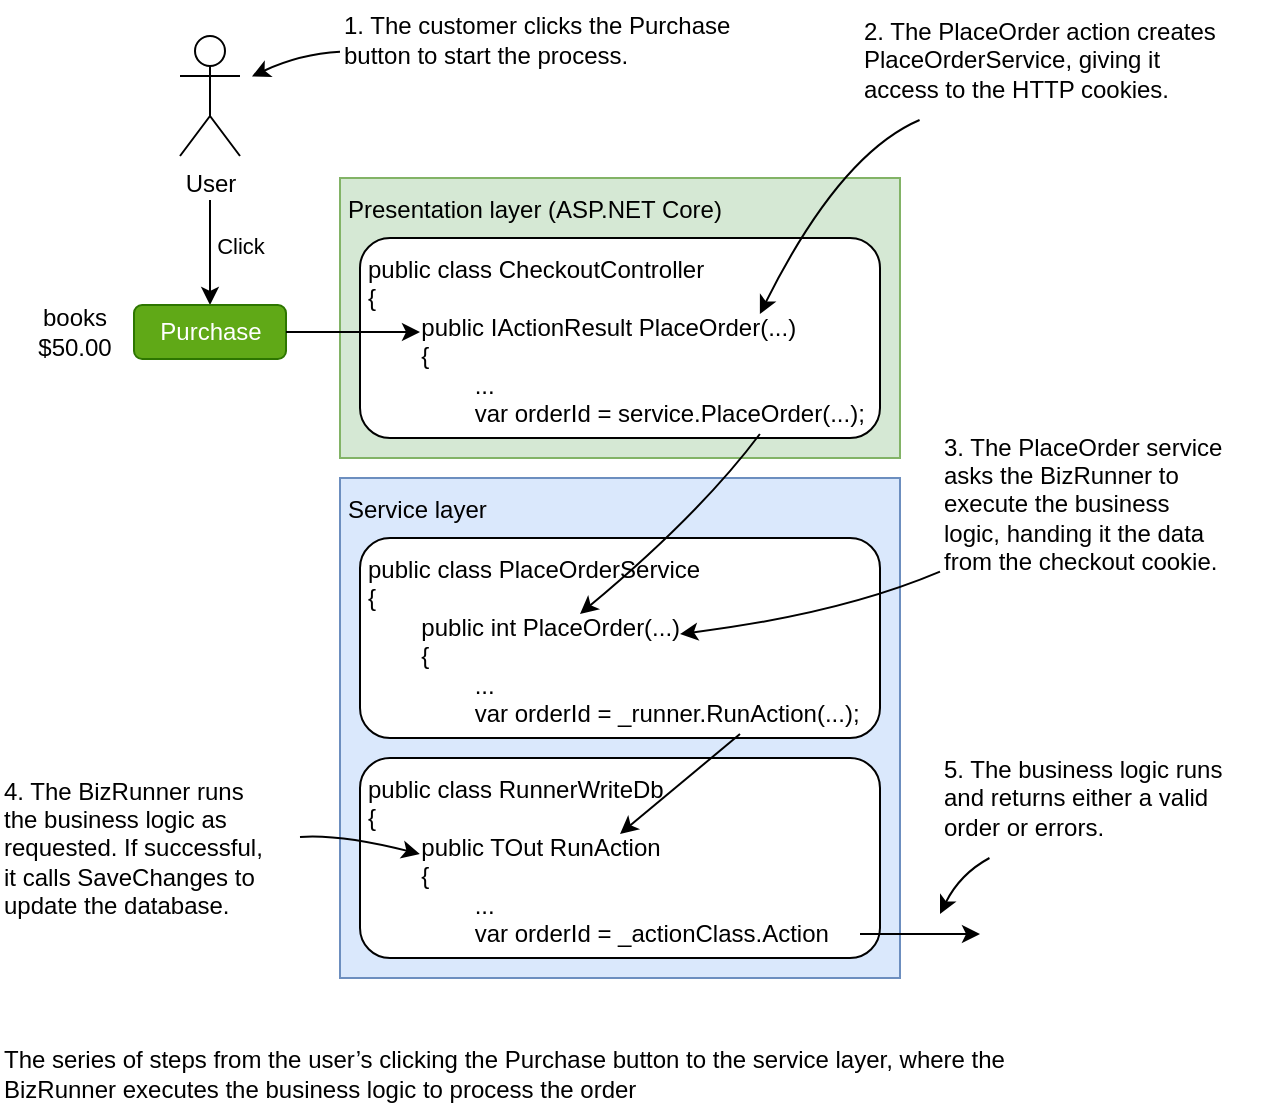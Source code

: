 <mxfile version="20.7.4" type="device"><diagram id="ahAyE9eUKxN_0jiChCt0" name="Sayfa -1"><mxGraphModel dx="703" dy="1286" grid="1" gridSize="10" guides="1" tooltips="1" connect="1" arrows="1" fold="1" page="1" pageScale="1" pageWidth="827" pageHeight="1169" math="0" shadow="0"><root><mxCell id="0"/><mxCell id="1" parent="0"/><mxCell id="cfnF7gpUmu4Gabu-ahkE-12" value="" style="endArrow=classic;html=1;rounded=0;targetPerimeterSpacing=0;sourcePerimeterSpacing=22;" edge="1" parent="1" source="cfnF7gpUmu4Gabu-ahkE-9" target="cfnF7gpUmu4Gabu-ahkE-11"><mxGeometry width="50" height="50" relative="1" as="geometry"><mxPoint x="115" y="131" as="sourcePoint"/><mxPoint x="80" y="261" as="targetPoint"/></mxGeometry></mxCell><mxCell id="cfnF7gpUmu4Gabu-ahkE-13" value="Click" style="edgeLabel;html=1;align=center;verticalAlign=middle;resizable=0;points=[];" vertex="1" connectable="0" parent="cfnF7gpUmu4Gabu-ahkE-12"><mxGeometry x="-0.391" relative="1" as="geometry"><mxPoint x="15" y="7" as="offset"/></mxGeometry></mxCell><mxCell id="cfnF7gpUmu4Gabu-ahkE-2" value="Presentation layer (ASP.NET Core)" style="rounded=0;whiteSpace=wrap;html=1;verticalAlign=top;align=left;fillColor=#d5e8d4;strokeColor=#82b366;spacingTop=2;spacingLeft=2;spacingBottom=2;spacingRight=2;" vertex="1" parent="1"><mxGeometry x="180" y="122" width="280" height="140" as="geometry"/></mxCell><mxCell id="cfnF7gpUmu4Gabu-ahkE-3" value="&lt;div&gt;public class CheckoutController&lt;/div&gt;&lt;div&gt;{&lt;/div&gt;&lt;div&gt;&lt;span style=&quot;&quot;&gt;&#9;&lt;/span&gt;&lt;span style=&quot;white-space: pre;&quot;&gt;&#9;&lt;/span&gt;public IActionResult PlaceOrder(...)&lt;/div&gt;&lt;div&gt;&lt;span style=&quot;&quot;&gt;&#9;&lt;/span&gt;&lt;span style=&quot;white-space: pre;&quot;&gt;&#9;&lt;/span&gt;{&lt;/div&gt;&lt;div&gt;&lt;span style=&quot;&quot;&gt;&#9;&#9;&lt;/span&gt;&lt;span style=&quot;white-space: pre;&quot;&gt;&#9;&lt;/span&gt;&lt;span style=&quot;white-space: pre;&quot;&gt;&#9;&lt;/span&gt;...&lt;/div&gt;&lt;div&gt;&lt;span style=&quot;&quot;&gt;&#9;&#9;&lt;/span&gt;&lt;span style=&quot;white-space: pre;&quot;&gt;&#9;&lt;/span&gt;&lt;span style=&quot;white-space: pre;&quot;&gt;&#9;&lt;/span&gt;var orderId = service.PlaceOrder(...);&lt;/div&gt;" style="rounded=1;whiteSpace=wrap;html=1;align=left;verticalAlign=top;spacingTop=2;spacingLeft=2;spacingBottom=2;spacingRight=2;" vertex="1" parent="1"><mxGeometry x="190" y="152" width="260" height="100" as="geometry"/></mxCell><mxCell id="cfnF7gpUmu4Gabu-ahkE-6" value="Service layer" style="rounded=0;whiteSpace=wrap;html=1;verticalAlign=top;align=left;fillColor=#dae8fc;strokeColor=#6c8ebf;spacingTop=2;spacingLeft=2;spacingBottom=2;spacingRight=2;" vertex="1" parent="1"><mxGeometry x="180" y="272" width="280" height="250" as="geometry"/></mxCell><mxCell id="cfnF7gpUmu4Gabu-ahkE-7" value="&lt;div&gt;public class PlaceOrderService&lt;/div&gt;&lt;div&gt;{&lt;/div&gt;&lt;div&gt;&lt;span style=&quot;white-space: pre;&quot;&gt;&#9;&lt;/span&gt;public int PlaceOrder(...)&lt;/div&gt;&lt;div&gt;&lt;span style=&quot;white-space: pre;&quot;&gt;&#9;&lt;/span&gt;{&lt;/div&gt;&lt;div&gt;&lt;span style=&quot;white-space: pre;&quot;&gt;&#9;&lt;/span&gt;&lt;span style=&quot;white-space: pre;&quot;&gt;&#9;&lt;/span&gt;...&lt;/div&gt;&lt;div&gt;&lt;span style=&quot;white-space: pre;&quot;&gt;&#9;&lt;/span&gt;&lt;span style=&quot;white-space: pre;&quot;&gt;&#9;&lt;/span&gt;var orderId = _runner.RunAction(...);&lt;/div&gt;" style="rounded=1;whiteSpace=wrap;html=1;align=left;verticalAlign=top;spacingTop=2;spacingLeft=2;spacingBottom=2;spacingRight=2;" vertex="1" parent="1"><mxGeometry x="190" y="302" width="260" height="100" as="geometry"/></mxCell><mxCell id="cfnF7gpUmu4Gabu-ahkE-8" value="public class RunnerWriteDb&lt;br&gt;{&lt;br&gt;&lt;span style=&quot;white-space: pre;&quot;&gt;&#9;&lt;/span&gt;public TOut RunAction&lt;br&gt;&lt;span style=&quot;white-space: pre;&quot;&gt;&#9;&lt;/span&gt;{&lt;br&gt;&lt;span style=&quot;white-space: pre;&quot;&gt;&#9;&lt;/span&gt;&lt;span style=&quot;white-space: pre;&quot;&gt;&#9;&lt;/span&gt;...&lt;br&gt;&lt;span style=&quot;white-space: pre;&quot;&gt;&#9;&lt;/span&gt;&lt;span style=&quot;white-space: pre;&quot;&gt;&#9;&lt;/span&gt;var orderId = _actionClass.Action" style="rounded=1;whiteSpace=wrap;html=1;align=left;verticalAlign=top;spacingTop=2;spacingLeft=2;spacingBottom=2;spacingRight=2;" vertex="1" parent="1"><mxGeometry x="190" y="412" width="260" height="100" as="geometry"/></mxCell><mxCell id="cfnF7gpUmu4Gabu-ahkE-10" value="books&lt;br&gt;$50.00" style="text;html=1;align=center;verticalAlign=middle;resizable=0;points=[];autosize=1;strokeColor=none;fillColor=none;" vertex="1" parent="1"><mxGeometry x="17" y="179" width="60" height="40" as="geometry"/></mxCell><mxCell id="cfnF7gpUmu4Gabu-ahkE-11" value="Purchase" style="rounded=1;fillColor=#60a917;strokeColor=#2D7600;html=1;align=center;verticalAlign=middle;fontStyle=0;fontSize=12;sketch=0;fontColor=#ffffff;" vertex="1" parent="1"><mxGeometry x="77" y="185.5" width="76" height="27" as="geometry"/></mxCell><mxCell id="cfnF7gpUmu4Gabu-ahkE-9" value="User" style="shape=umlActor;verticalLabelPosition=bottom;verticalAlign=top;html=1;outlineConnect=0;" vertex="1" parent="1"><mxGeometry x="100" y="51" width="30" height="60" as="geometry"/></mxCell><mxCell id="cfnF7gpUmu4Gabu-ahkE-14" value="" style="endArrow=classic;html=1;rounded=0;sourcePerimeterSpacing=0;targetPerimeterSpacing=0;" edge="1" parent="1" source="cfnF7gpUmu4Gabu-ahkE-11"><mxGeometry width="50" height="50" relative="1" as="geometry"><mxPoint x="150" y="331" as="sourcePoint"/><mxPoint x="220" y="199" as="targetPoint"/></mxGeometry></mxCell><mxCell id="cfnF7gpUmu4Gabu-ahkE-15" value="&lt;div&gt;1. The customer clicks the Purchase&lt;/div&gt;&lt;div&gt;button to start the process.&lt;/div&gt;" style="text;html=1;align=left;verticalAlign=middle;resizable=0;points=[];autosize=1;strokeColor=none;fillColor=none;" vertex="1" parent="1"><mxGeometry x="180" y="33" width="220" height="40" as="geometry"/></mxCell><mxCell id="cfnF7gpUmu4Gabu-ahkE-16" value="&lt;div&gt;2. The PlaceOrder action creates&lt;/div&gt;&lt;div&gt;PlaceOrderService, giving it&lt;/div&gt;&lt;div style=&quot;&quot;&gt;access to the HTTP cookies.&lt;/div&gt;" style="text;html=1;align=left;verticalAlign=middle;resizable=0;points=[];autosize=1;strokeColor=none;fillColor=none;" vertex="1" parent="1"><mxGeometry x="440" y="33" width="200" height="60" as="geometry"/></mxCell><mxCell id="cfnF7gpUmu4Gabu-ahkE-17" value="&lt;div&gt;3. The PlaceOrder service&lt;/div&gt;&lt;div&gt;asks the BizRunner to&lt;/div&gt;&lt;div&gt;execute the business&lt;/div&gt;&lt;div&gt;logic, handing it the data&lt;/div&gt;&lt;div&gt;from the checkout cookie.&lt;/div&gt;" style="text;html=1;align=left;verticalAlign=middle;resizable=0;points=[];autosize=1;strokeColor=none;fillColor=none;" vertex="1" parent="1"><mxGeometry x="480" y="240" width="160" height="90" as="geometry"/></mxCell><mxCell id="cfnF7gpUmu4Gabu-ahkE-18" value="&lt;div&gt;5. The business logic runs&lt;/div&gt;&lt;div&gt;and returns either a valid&lt;/div&gt;&lt;div&gt;order or errors.&lt;/div&gt;" style="text;html=1;align=left;verticalAlign=middle;resizable=0;points=[];autosize=1;strokeColor=none;fillColor=none;" vertex="1" parent="1"><mxGeometry x="480" y="402" width="160" height="60" as="geometry"/></mxCell><mxCell id="cfnF7gpUmu4Gabu-ahkE-19" value="&lt;div&gt;4. The BizRunner runs&lt;/div&gt;&lt;div&gt;the business logic as&lt;/div&gt;&lt;div&gt;requested. If successful,&lt;/div&gt;&lt;div&gt;it calls SaveChanges to&lt;/div&gt;&lt;div&gt;update the database.&lt;/div&gt;" style="text;html=1;align=left;verticalAlign=middle;resizable=0;points=[];autosize=1;strokeColor=none;fillColor=none;" vertex="1" parent="1"><mxGeometry x="10" y="412" width="150" height="90" as="geometry"/></mxCell><mxCell id="cfnF7gpUmu4Gabu-ahkE-20" value="&lt;div&gt;The series of steps from the user’s clicking the Purchase button to the service layer, where the&lt;/div&gt;&lt;div&gt;BizRunner executes the business logic to process the order&lt;/div&gt;" style="text;html=1;align=left;verticalAlign=middle;resizable=0;points=[];autosize=1;strokeColor=none;fillColor=none;" vertex="1" parent="1"><mxGeometry x="10" y="550" width="520" height="40" as="geometry"/></mxCell><mxCell id="cfnF7gpUmu4Gabu-ahkE-21" value="" style="endArrow=classic;html=1;sourcePerimeterSpacing=0;targetPerimeterSpacing=6;curved=1;" edge="1" parent="1" source="cfnF7gpUmu4Gabu-ahkE-15" target="cfnF7gpUmu4Gabu-ahkE-9"><mxGeometry width="50" height="50" relative="1" as="geometry"><mxPoint x="240" y="-100" as="sourcePoint"/><mxPoint x="180" y="70" as="targetPoint"/><Array as="points"><mxPoint x="160" y="60"/></Array></mxGeometry></mxCell><mxCell id="cfnF7gpUmu4Gabu-ahkE-22" value="" style="endArrow=classic;html=1;sourcePerimeterSpacing=0;targetPerimeterSpacing=6;curved=1;entryX=0.769;entryY=0.38;entryDx=0;entryDy=0;entryPerimeter=0;" edge="1" parent="1" source="cfnF7gpUmu4Gabu-ahkE-16" target="cfnF7gpUmu4Gabu-ahkE-3"><mxGeometry width="50" height="50" relative="1" as="geometry"><mxPoint x="390" y="130" as="sourcePoint"/><mxPoint x="340" y="80" as="targetPoint"/><Array as="points"><mxPoint x="430" y="110"/></Array></mxGeometry></mxCell><mxCell id="cfnF7gpUmu4Gabu-ahkE-23" value="" style="endArrow=classic;html=1;sourcePerimeterSpacing=0;targetPerimeterSpacing=6;curved=1;exitX=0.769;exitY=0.98;exitDx=0;exitDy=0;exitPerimeter=0;entryX=0.423;entryY=0.38;entryDx=0;entryDy=0;entryPerimeter=0;" edge="1" parent="1" source="cfnF7gpUmu4Gabu-ahkE-3" target="cfnF7gpUmu4Gabu-ahkE-7"><mxGeometry width="50" height="50" relative="1" as="geometry"><mxPoint x="350" y="320" as="sourcePoint"/><mxPoint x="400" y="270" as="targetPoint"/><Array as="points"><mxPoint x="360" y="290"/></Array></mxGeometry></mxCell><mxCell id="cfnF7gpUmu4Gabu-ahkE-24" value="" style="endArrow=classic;html=1;sourcePerimeterSpacing=0;targetPerimeterSpacing=6;curved=1;" edge="1" parent="1" source="cfnF7gpUmu4Gabu-ahkE-17"><mxGeometry width="50" height="50" relative="1" as="geometry"><mxPoint x="510" y="400" as="sourcePoint"/><mxPoint x="350" y="350" as="targetPoint"/><Array as="points"><mxPoint x="430" y="340"/></Array></mxGeometry></mxCell><mxCell id="cfnF7gpUmu4Gabu-ahkE-25" value="" style="endArrow=classic;html=1;sourcePerimeterSpacing=0;targetPerimeterSpacing=6;curved=1;entryX=0.5;entryY=0.38;entryDx=0;entryDy=0;entryPerimeter=0;" edge="1" parent="1" target="cfnF7gpUmu4Gabu-ahkE-8"><mxGeometry width="50" height="50" relative="1" as="geometry"><mxPoint x="380" y="400" as="sourcePoint"/><mxPoint x="540" y="480" as="targetPoint"/></mxGeometry></mxCell><mxCell id="cfnF7gpUmu4Gabu-ahkE-27" value="" style="endArrow=classic;html=1;sourcePerimeterSpacing=0;targetPerimeterSpacing=6;curved=1;entryX=0.115;entryY=0.48;entryDx=0;entryDy=0;entryPerimeter=0;" edge="1" parent="1" source="cfnF7gpUmu4Gabu-ahkE-19" target="cfnF7gpUmu4Gabu-ahkE-8"><mxGeometry width="50" height="50" relative="1" as="geometry"><mxPoint x="80" y="560" as="sourcePoint"/><mxPoint x="130" y="510" as="targetPoint"/><Array as="points"><mxPoint x="180" y="450"/></Array></mxGeometry></mxCell><mxCell id="cfnF7gpUmu4Gabu-ahkE-29" value="" style="endArrow=classic;html=1;sourcePerimeterSpacing=0;targetPerimeterSpacing=6;rounded=0;" edge="1" parent="1"><mxGeometry width="50" height="50" relative="1" as="geometry"><mxPoint x="440" y="500" as="sourcePoint"/><mxPoint x="500" y="500" as="targetPoint"/></mxGeometry></mxCell><mxCell id="cfnF7gpUmu4Gabu-ahkE-30" value="" style="endArrow=classic;html=1;sourcePerimeterSpacing=0;targetPerimeterSpacing=6;curved=1;" edge="1" parent="1" source="cfnF7gpUmu4Gabu-ahkE-18"><mxGeometry width="50" height="50" relative="1" as="geometry"><mxPoint x="550" y="570" as="sourcePoint"/><mxPoint x="480" y="490" as="targetPoint"/><Array as="points"><mxPoint x="490" y="470"/></Array></mxGeometry></mxCell></root></mxGraphModel></diagram></mxfile>
